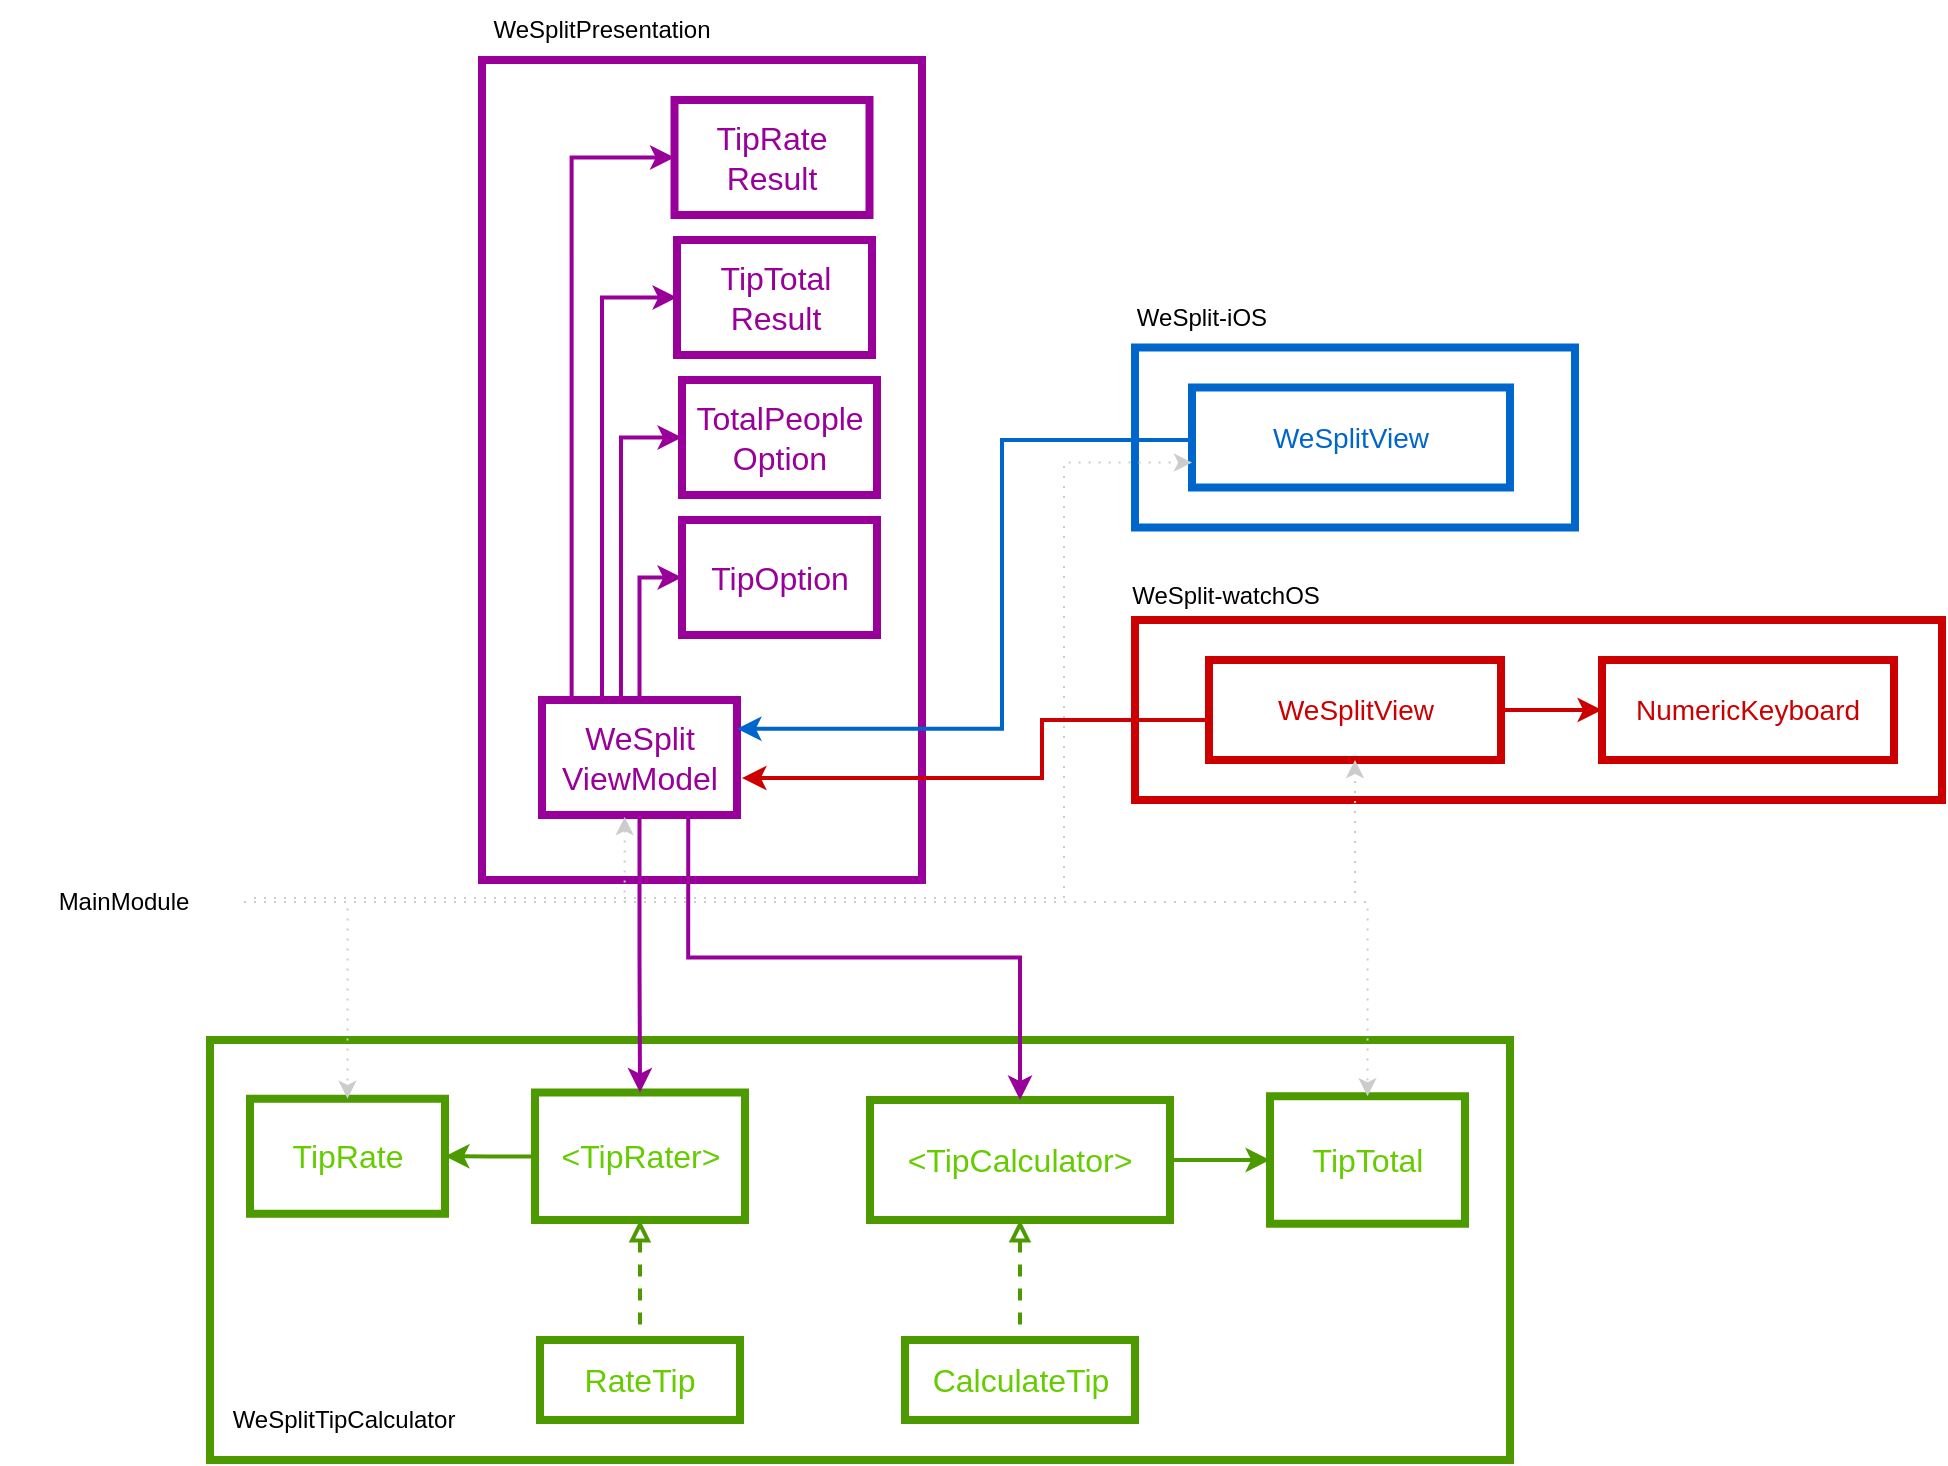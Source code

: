 <mxfile version="22.1.21" type="device">
  <diagram name="Página-1" id="Zfx91ixb32ZzqNuaA_a6">
    <mxGraphModel dx="1804" dy="1877" grid="0" gridSize="10" guides="0" tooltips="1" connect="1" arrows="1" fold="1" page="1" pageScale="1" pageWidth="827" pageHeight="1169" math="0" shadow="0">
      <root>
        <mxCell id="0" />
        <mxCell id="1" parent="0" />
        <mxCell id="RlG1zOERBNk8z2W54XhH-1" value="" style="whiteSpace=wrap;html=1;fillColor=none;strokeColor=#4D9900;strokeWidth=4;" vertex="1" parent="1">
          <mxGeometry x="41" y="-283" width="650" height="210" as="geometry" />
        </mxCell>
        <mxCell id="RlG1zOERBNk8z2W54XhH-4" value="" style="edgeStyle=orthogonalEdgeStyle;rounded=0;orthogonalLoop=1;jettySize=auto;html=1;fontColor=#4D9900;strokeWidth=2;startArrow=block;startFill=0;endArrow=none;endFill=0;dashed=1;strokeColor=#4D9900;" edge="1" parent="1" source="RlG1zOERBNk8z2W54XhH-2" target="RlG1zOERBNk8z2W54XhH-3">
          <mxGeometry relative="1" as="geometry" />
        </mxCell>
        <mxCell id="RlG1zOERBNk8z2W54XhH-9" style="edgeStyle=orthogonalEdgeStyle;rounded=0;orthogonalLoop=1;jettySize=auto;html=1;entryX=1;entryY=0.5;entryDx=0;entryDy=0;strokeColor=#4D9900;strokeWidth=2;" edge="1" parent="1" source="RlG1zOERBNk8z2W54XhH-2" target="RlG1zOERBNk8z2W54XhH-8">
          <mxGeometry relative="1" as="geometry" />
        </mxCell>
        <mxCell id="RlG1zOERBNk8z2W54XhH-2" value="&amp;lt;TipRater&amp;gt;" style="whiteSpace=wrap;html=1;fillColor=none;strokeColor=#4D9900;strokeWidth=4;fontColor=#66CC00;fontSize=16;" vertex="1" parent="1">
          <mxGeometry x="203.5" y="-256.75" width="105" height="63.75" as="geometry" />
        </mxCell>
        <mxCell id="RlG1zOERBNk8z2W54XhH-3" value="RateTip" style="whiteSpace=wrap;html=1;fillColor=none;strokeColor=#4D9900;strokeWidth=4;fontColor=#66CC00;fontSize=16;" vertex="1" parent="1">
          <mxGeometry x="206" y="-133" width="100" height="40" as="geometry" />
        </mxCell>
        <mxCell id="RlG1zOERBNk8z2W54XhH-5" value="" style="edgeStyle=orthogonalEdgeStyle;rounded=0;orthogonalLoop=1;jettySize=auto;html=1;fontColor=#4D9900;strokeWidth=2;startArrow=block;startFill=0;endArrow=none;endFill=0;dashed=1;strokeColor=#4D9900;" edge="1" parent="1" source="RlG1zOERBNk8z2W54XhH-6" target="RlG1zOERBNk8z2W54XhH-7">
          <mxGeometry relative="1" as="geometry" />
        </mxCell>
        <mxCell id="RlG1zOERBNk8z2W54XhH-11" style="edgeStyle=orthogonalEdgeStyle;rounded=0;orthogonalLoop=1;jettySize=auto;html=1;strokeColor=#4D9900;strokeWidth=2;" edge="1" parent="1" source="RlG1zOERBNk8z2W54XhH-6" target="RlG1zOERBNk8z2W54XhH-10">
          <mxGeometry relative="1" as="geometry" />
        </mxCell>
        <mxCell id="RlG1zOERBNk8z2W54XhH-6" value="&amp;lt;TipCalculator&amp;gt;" style="whiteSpace=wrap;html=1;fillColor=none;strokeColor=#4D9900;strokeWidth=4;fontColor=#66CC00;fontSize=16;" vertex="1" parent="1">
          <mxGeometry x="371" y="-253" width="150" height="60" as="geometry" />
        </mxCell>
        <mxCell id="RlG1zOERBNk8z2W54XhH-7" value="CalculateTip" style="whiteSpace=wrap;html=1;fillColor=none;strokeColor=#4D9900;strokeWidth=4;fontColor=#66CC00;fontSize=16;" vertex="1" parent="1">
          <mxGeometry x="388.5" y="-133" width="115" height="40" as="geometry" />
        </mxCell>
        <mxCell id="RlG1zOERBNk8z2W54XhH-8" value="TipRate" style="whiteSpace=wrap;html=1;fillColor=none;strokeColor=#4D9900;strokeWidth=4;fontColor=#66CC00;fontSize=16;" vertex="1" parent="1">
          <mxGeometry x="61" y="-253.62" width="97.5" height="57.5" as="geometry" />
        </mxCell>
        <mxCell id="RlG1zOERBNk8z2W54XhH-10" value="TipTotal" style="whiteSpace=wrap;html=1;fillColor=none;strokeColor=#4D9900;strokeWidth=4;fontColor=#66CC00;fontSize=16;" vertex="1" parent="1">
          <mxGeometry x="571" y="-254.88" width="97.5" height="63.75" as="geometry" />
        </mxCell>
        <mxCell id="RlG1zOERBNk8z2W54XhH-14" value="WeSplitTipCalculator" style="text;html=1;strokeColor=none;fillColor=none;align=center;verticalAlign=middle;whiteSpace=wrap;rounded=0;" vertex="1" parent="1">
          <mxGeometry x="48" y="-108" width="120" height="30" as="geometry" />
        </mxCell>
        <mxCell id="RlG1zOERBNk8z2W54XhH-15" value="" style="whiteSpace=wrap;html=1;fillColor=none;strokeColor=#990099;strokeWidth=4;" vertex="1" parent="1">
          <mxGeometry x="177" y="-773" width="220" height="410" as="geometry" />
        </mxCell>
        <mxCell id="RlG1zOERBNk8z2W54XhH-21" style="edgeStyle=orthogonalEdgeStyle;rounded=0;orthogonalLoop=1;jettySize=auto;html=1;entryX=0;entryY=0.5;entryDx=0;entryDy=0;fontFamily=Helvetica;fontSize=12;fontColor=default;strokeWidth=2;strokeColor=#990099;" edge="1" parent="1" source="RlG1zOERBNk8z2W54XhH-16" target="RlG1zOERBNk8z2W54XhH-17">
          <mxGeometry relative="1" as="geometry" />
        </mxCell>
        <mxCell id="RlG1zOERBNk8z2W54XhH-22" style="edgeStyle=orthogonalEdgeStyle;shape=connector;rounded=0;orthogonalLoop=1;jettySize=auto;html=1;entryX=0;entryY=0.5;entryDx=0;entryDy=0;labelBackgroundColor=default;strokeColor=#990099;strokeWidth=2;align=center;verticalAlign=middle;fontFamily=Helvetica;fontSize=12;fontColor=default;endArrow=classic;exitX=0.405;exitY=-0.031;exitDx=0;exitDy=0;exitPerimeter=0;" edge="1" parent="1" source="RlG1zOERBNk8z2W54XhH-16" target="RlG1zOERBNk8z2W54XhH-18">
          <mxGeometry relative="1" as="geometry" />
        </mxCell>
        <mxCell id="RlG1zOERBNk8z2W54XhH-23" style="edgeStyle=orthogonalEdgeStyle;shape=connector;rounded=0;orthogonalLoop=1;jettySize=auto;html=1;entryX=0;entryY=0.5;entryDx=0;entryDy=0;labelBackgroundColor=default;strokeColor=#990099;strokeWidth=2;align=center;verticalAlign=middle;fontFamily=Helvetica;fontSize=12;fontColor=default;endArrow=classic;" edge="1" parent="1" source="RlG1zOERBNk8z2W54XhH-16" target="RlG1zOERBNk8z2W54XhH-19">
          <mxGeometry relative="1" as="geometry">
            <Array as="points">
              <mxPoint x="237" y="-654" />
            </Array>
          </mxGeometry>
        </mxCell>
        <mxCell id="RlG1zOERBNk8z2W54XhH-24" style="edgeStyle=orthogonalEdgeStyle;shape=connector;rounded=0;orthogonalLoop=1;jettySize=auto;html=1;entryX=0;entryY=0.5;entryDx=0;entryDy=0;labelBackgroundColor=default;strokeColor=#990099;strokeWidth=2;align=center;verticalAlign=middle;fontFamily=Helvetica;fontSize=12;fontColor=default;endArrow=classic;exitX=0.152;exitY=-0.004;exitDx=0;exitDy=0;exitPerimeter=0;" edge="1" parent="1" source="RlG1zOERBNk8z2W54XhH-16" target="RlG1zOERBNk8z2W54XhH-20">
          <mxGeometry relative="1" as="geometry">
            <Array as="points">
              <mxPoint x="222" y="-724" />
            </Array>
          </mxGeometry>
        </mxCell>
        <mxCell id="RlG1zOERBNk8z2W54XhH-25" style="edgeStyle=orthogonalEdgeStyle;shape=connector;rounded=0;orthogonalLoop=1;jettySize=auto;html=1;entryX=0.5;entryY=0;entryDx=0;entryDy=0;labelBackgroundColor=default;strokeColor=#990099;strokeWidth=2;align=center;verticalAlign=middle;fontFamily=Helvetica;fontSize=12;fontColor=default;endArrow=classic;" edge="1" parent="1" source="RlG1zOERBNk8z2W54XhH-16" target="RlG1zOERBNk8z2W54XhH-2">
          <mxGeometry relative="1" as="geometry" />
        </mxCell>
        <mxCell id="RlG1zOERBNk8z2W54XhH-26" style="edgeStyle=orthogonalEdgeStyle;shape=connector;rounded=0;orthogonalLoop=1;jettySize=auto;html=1;entryX=0.5;entryY=0;entryDx=0;entryDy=0;labelBackgroundColor=default;strokeColor=#990099;strokeWidth=2;align=center;verticalAlign=middle;fontFamily=Helvetica;fontSize=12;fontColor=default;endArrow=classic;exitX=0.75;exitY=1;exitDx=0;exitDy=0;" edge="1" parent="1" source="RlG1zOERBNk8z2W54XhH-16" target="RlG1zOERBNk8z2W54XhH-6">
          <mxGeometry relative="1" as="geometry" />
        </mxCell>
        <mxCell id="RlG1zOERBNk8z2W54XhH-16" value="WeSplit&lt;br&gt;ViewModel" style="whiteSpace=wrap;html=1;fillColor=none;strokeColor=#990099;strokeWidth=4;fontColor=#990099;fontSize=16;" vertex="1" parent="1">
          <mxGeometry x="207" y="-453" width="97.5" height="57.5" as="geometry" />
        </mxCell>
        <mxCell id="RlG1zOERBNk8z2W54XhH-17" value="TipOption" style="whiteSpace=wrap;html=1;fillColor=none;strokeColor=#990099;strokeWidth=4;fontColor=#990099;fontSize=16;" vertex="1" parent="1">
          <mxGeometry x="277" y="-543" width="97.5" height="57.5" as="geometry" />
        </mxCell>
        <mxCell id="RlG1zOERBNk8z2W54XhH-18" value="TotalPeople&lt;br&gt;Option" style="whiteSpace=wrap;html=1;fillColor=none;strokeColor=#990099;strokeWidth=4;fontColor=#990099;fontSize=16;" vertex="1" parent="1">
          <mxGeometry x="277" y="-613" width="97.5" height="57.5" as="geometry" />
        </mxCell>
        <mxCell id="RlG1zOERBNk8z2W54XhH-19" value="TipTotal&lt;br&gt;Result" style="whiteSpace=wrap;html=1;fillColor=none;strokeColor=#990099;strokeWidth=4;fontColor=#990099;fontSize=16;" vertex="1" parent="1">
          <mxGeometry x="274.5" y="-683" width="97.5" height="57.5" as="geometry" />
        </mxCell>
        <mxCell id="RlG1zOERBNk8z2W54XhH-20" value="TipRate&lt;br&gt;Result" style="whiteSpace=wrap;html=1;fillColor=none;strokeColor=#990099;strokeWidth=4;fontColor=#990099;fontSize=16;" vertex="1" parent="1">
          <mxGeometry x="273.25" y="-753" width="97.5" height="57.5" as="geometry" />
        </mxCell>
        <mxCell id="RlG1zOERBNk8z2W54XhH-28" value="WeSplitPresentation" style="text;html=1;strokeColor=none;fillColor=none;align=center;verticalAlign=middle;whiteSpace=wrap;rounded=0;" vertex="1" parent="1">
          <mxGeometry x="177" y="-803" width="120" height="30" as="geometry" />
        </mxCell>
        <mxCell id="RlG1zOERBNk8z2W54XhH-29" value="" style="whiteSpace=wrap;html=1;fillColor=none;strokeColor=#0066CC;strokeWidth=4;" vertex="1" parent="1">
          <mxGeometry x="503.5" y="-629.25" width="220" height="90" as="geometry" />
        </mxCell>
        <mxCell id="RlG1zOERBNk8z2W54XhH-34" style="edgeStyle=orthogonalEdgeStyle;shape=connector;rounded=0;orthogonalLoop=1;jettySize=auto;html=1;entryX=1;entryY=0.25;entryDx=0;entryDy=0;labelBackgroundColor=default;strokeColor=#0066CC;strokeWidth=2;align=center;verticalAlign=middle;fontFamily=Helvetica;fontSize=12;fontColor=default;endArrow=classic;exitX=0;exitY=0.5;exitDx=0;exitDy=0;" edge="1" parent="1" source="RlG1zOERBNk8z2W54XhH-30" target="RlG1zOERBNk8z2W54XhH-16">
          <mxGeometry relative="1" as="geometry">
            <Array as="points">
              <mxPoint x="532" y="-583" />
              <mxPoint x="437" y="-583" />
              <mxPoint x="437" y="-439" />
            </Array>
          </mxGeometry>
        </mxCell>
        <mxCell id="RlG1zOERBNk8z2W54XhH-30" value="WeSplitView" style="whiteSpace=wrap;html=1;fillColor=none;strokeColor=#0066CC;strokeWidth=4;fontColor=#0066CC;fontSize=14;" vertex="1" parent="1">
          <mxGeometry x="532" y="-609.25" width="159" height="50" as="geometry" />
        </mxCell>
        <mxCell id="RlG1zOERBNk8z2W54XhH-32" value="" style="whiteSpace=wrap;html=1;fillColor=none;strokeColor=#CC0000;strokeWidth=4;fontColor=#CC0000;" vertex="1" parent="1">
          <mxGeometry x="503.5" y="-493" width="403.5" height="90" as="geometry" />
        </mxCell>
        <mxCell id="RlG1zOERBNk8z2W54XhH-39" style="edgeStyle=orthogonalEdgeStyle;shape=connector;rounded=0;orthogonalLoop=1;jettySize=auto;html=1;labelBackgroundColor=default;strokeColor=#CC0000;strokeWidth=2;align=center;verticalAlign=middle;fontFamily=Helvetica;fontSize=12;fontColor=default;endArrow=classic;" edge="1" parent="1" source="RlG1zOERBNk8z2W54XhH-33" target="RlG1zOERBNk8z2W54XhH-38">
          <mxGeometry relative="1" as="geometry" />
        </mxCell>
        <mxCell id="RlG1zOERBNk8z2W54XhH-33" value="WeSplitView" style="whiteSpace=wrap;html=1;fillColor=none;strokeColor=#CC0000;strokeWidth=4;fontColor=#CC0000;fontSize=14;" vertex="1" parent="1">
          <mxGeometry x="540.5" y="-473" width="146" height="50" as="geometry" />
        </mxCell>
        <mxCell id="RlG1zOERBNk8z2W54XhH-35" style="edgeStyle=orthogonalEdgeStyle;shape=connector;rounded=0;orthogonalLoop=1;jettySize=auto;html=1;labelBackgroundColor=default;strokeColor=#CC0000;strokeWidth=2;align=center;verticalAlign=middle;fontFamily=Helvetica;fontSize=12;fontColor=default;endArrow=classic;" edge="1" parent="1" source="RlG1zOERBNk8z2W54XhH-33">
          <mxGeometry relative="1" as="geometry">
            <mxPoint x="307" y="-414" as="targetPoint" />
            <Array as="points">
              <mxPoint x="457" y="-443" />
              <mxPoint x="457" y="-414" />
            </Array>
          </mxGeometry>
        </mxCell>
        <mxCell id="RlG1zOERBNk8z2W54XhH-36" value="WeSplit-iOS" style="text;html=1;strokeColor=none;fillColor=none;align=center;verticalAlign=middle;whiteSpace=wrap;rounded=0;" vertex="1" parent="1">
          <mxGeometry x="477" y="-659.25" width="120" height="30" as="geometry" />
        </mxCell>
        <mxCell id="RlG1zOERBNk8z2W54XhH-37" value="WeSplit-watchOS" style="text;html=1;strokeColor=none;fillColor=none;align=center;verticalAlign=middle;whiteSpace=wrap;rounded=0;" vertex="1" parent="1">
          <mxGeometry x="489" y="-520.5" width="120" height="30" as="geometry" />
        </mxCell>
        <mxCell id="RlG1zOERBNk8z2W54XhH-38" value="NumericKeyboard" style="whiteSpace=wrap;html=1;fillColor=none;strokeColor=#CC0000;strokeWidth=4;fontColor=#CC0000;fontSize=14;" vertex="1" parent="1">
          <mxGeometry x="737" y="-473" width="146" height="50" as="geometry" />
        </mxCell>
        <mxCell id="RlG1zOERBNk8z2W54XhH-43" style="edgeStyle=orthogonalEdgeStyle;shape=connector;rounded=0;orthogonalLoop=1;jettySize=auto;html=1;entryX=0.5;entryY=0;entryDx=0;entryDy=0;dashed=1;dashPattern=1 4;labelBackgroundColor=default;strokeColor=#CCCCCC;strokeWidth=1;align=center;verticalAlign=middle;fontFamily=Helvetica;fontSize=12;fontColor=default;endArrow=classic;" edge="1" parent="1" source="RlG1zOERBNk8z2W54XhH-40" target="RlG1zOERBNk8z2W54XhH-8">
          <mxGeometry relative="1" as="geometry" />
        </mxCell>
        <mxCell id="RlG1zOERBNk8z2W54XhH-44" style="edgeStyle=orthogonalEdgeStyle;shape=connector;rounded=0;orthogonalLoop=1;jettySize=auto;html=1;entryX=0.5;entryY=0;entryDx=0;entryDy=0;dashed=1;dashPattern=1 4;labelBackgroundColor=default;strokeColor=#CCCCCC;strokeWidth=1;align=center;verticalAlign=middle;fontFamily=Helvetica;fontSize=12;fontColor=default;endArrow=classic;" edge="1" parent="1" source="RlG1zOERBNk8z2W54XhH-40" target="RlG1zOERBNk8z2W54XhH-10">
          <mxGeometry relative="1" as="geometry" />
        </mxCell>
        <mxCell id="RlG1zOERBNk8z2W54XhH-45" style="edgeStyle=orthogonalEdgeStyle;shape=connector;rounded=0;orthogonalLoop=1;jettySize=auto;html=1;entryX=0;entryY=0.75;entryDx=0;entryDy=0;dashed=1;dashPattern=1 4;labelBackgroundColor=default;strokeColor=#CCCCCC;strokeWidth=1;align=center;verticalAlign=middle;fontFamily=Helvetica;fontSize=12;fontColor=default;endArrow=classic;" edge="1" parent="1" source="RlG1zOERBNk8z2W54XhH-40" target="RlG1zOERBNk8z2W54XhH-30">
          <mxGeometry relative="1" as="geometry">
            <Array as="points">
              <mxPoint x="468" y="-354" />
              <mxPoint x="468" y="-572" />
            </Array>
          </mxGeometry>
        </mxCell>
        <mxCell id="RlG1zOERBNk8z2W54XhH-46" style="edgeStyle=orthogonalEdgeStyle;shape=connector;rounded=0;orthogonalLoop=1;jettySize=auto;html=1;entryX=0.5;entryY=1;entryDx=0;entryDy=0;dashed=1;dashPattern=1 4;labelBackgroundColor=default;strokeColor=#CCCCCC;strokeWidth=1;align=center;verticalAlign=middle;fontFamily=Helvetica;fontSize=12;fontColor=default;endArrow=classic;" edge="1" parent="1" source="RlG1zOERBNk8z2W54XhH-40" target="RlG1zOERBNk8z2W54XhH-33">
          <mxGeometry relative="1" as="geometry" />
        </mxCell>
        <mxCell id="RlG1zOERBNk8z2W54XhH-40" value="MainModule" style="rounded=0;whiteSpace=wrap;html=1;strokeColor=#FFFFFF;strokeWidth=4;align=center;verticalAlign=middle;fontFamily=Helvetica;fontSize=12;fontColor=default;fillColor=none;" vertex="1" parent="1">
          <mxGeometry x="-62" y="-382" width="120" height="60" as="geometry" />
        </mxCell>
        <mxCell id="RlG1zOERBNk8z2W54XhH-41" style="edgeStyle=orthogonalEdgeStyle;shape=connector;rounded=0;orthogonalLoop=1;jettySize=auto;html=1;entryX=0.424;entryY=1.018;entryDx=0;entryDy=0;entryPerimeter=0;labelBackgroundColor=default;strokeColor=#CCCCCC;strokeWidth=1;align=center;verticalAlign=middle;fontFamily=Helvetica;fontSize=12;fontColor=default;endArrow=classic;dashed=1;dashPattern=1 4;" edge="1" parent="1" source="RlG1zOERBNk8z2W54XhH-40" target="RlG1zOERBNk8z2W54XhH-16">
          <mxGeometry relative="1" as="geometry" />
        </mxCell>
      </root>
    </mxGraphModel>
  </diagram>
</mxfile>
